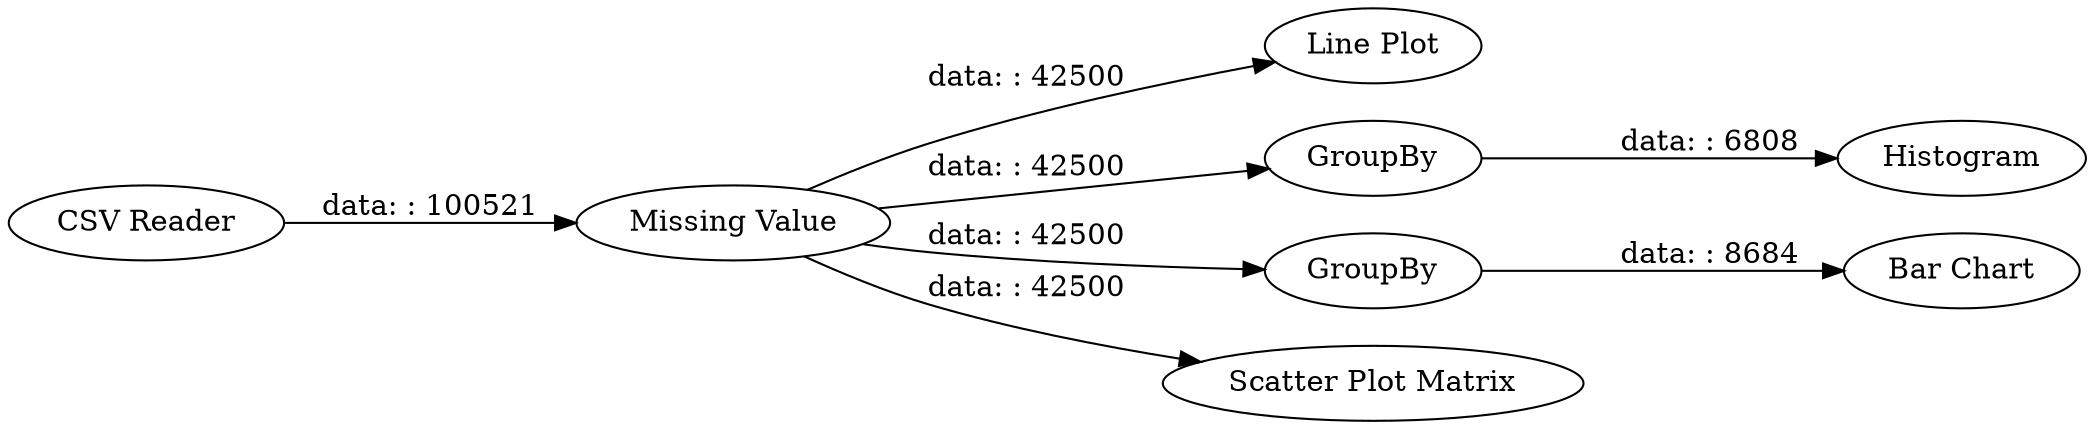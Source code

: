 digraph {
	"-7790098129872439560_9" [label="Line Plot"]
	"-7790098129872439560_17" [label=GroupBy]
	"-7790098129872439560_14" [label=Histogram]
	"-7790098129872439560_8" [label="Missing Value"]
	"-7790098129872439560_11" [label="Bar Chart"]
	"-7790098129872439560_16" [label=GroupBy]
	"-7790098129872439560_6" [label="CSV Reader"]
	"-7790098129872439560_12" [label="Scatter Plot Matrix"]
	"-7790098129872439560_8" -> "-7790098129872439560_16" [label="data: : 42500"]
	"-7790098129872439560_16" -> "-7790098129872439560_11" [label="data: : 8684"]
	"-7790098129872439560_8" -> "-7790098129872439560_17" [label="data: : 42500"]
	"-7790098129872439560_8" -> "-7790098129872439560_12" [label="data: : 42500"]
	"-7790098129872439560_17" -> "-7790098129872439560_14" [label="data: : 6808"]
	"-7790098129872439560_6" -> "-7790098129872439560_8" [label="data: : 100521"]
	"-7790098129872439560_8" -> "-7790098129872439560_9" [label="data: : 42500"]
	rankdir=LR
}
